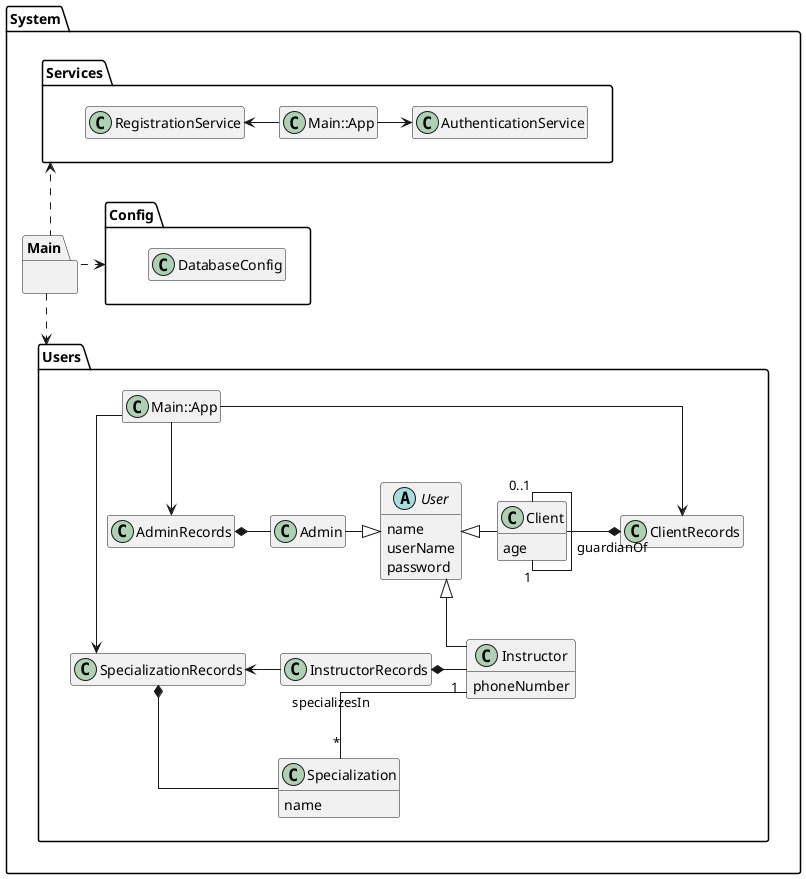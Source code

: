 @startuml Package Diagram
hide empty members
skinparam linetype ortho

package System {
    package Main {}
    
    package Config {
        class DatabaseConfig {}
    }

    package Services {
        class AuthenticationService {}
        class RegistrationService {}
        class App as "Main::App"
        
        AuthenticationService <-left- App
        RegistrationService <-right- App
    }

    package Users {
        class App as "Main::App"

        abstract User {
            name
            userName
            password
        }
        class ClientRecords {}
        class Client {
            age
        }
        
        class SpecializationRecords {}
        class Specialization {
            name
        }
        class InstructorRecords {}
        class Instructor {
            phoneNumber
        }
        class AdminRecords {}
        class Admin {}
        
        App --> AdminRecords
        App --> ClientRecords
        App -> SpecializationRecords

        User <|-right- Client
        User <|-down- Instructor
        User <|-left- Admin
        
        AdminRecords *- Admin

        Client "0..1" -- "1" Client: guardianOf

        ClientRecords *-left- Client

        SpecializationRecords *- Specialization
        
        Instructor "1" -- "*" Specialization: specializesIn

        InstructorRecords *- Instructor
        InstructorRecords -left-> SpecializationRecords
    }
}

Main .left.> Config
Main .up.> Services
Main .down.> Users
@enduml
